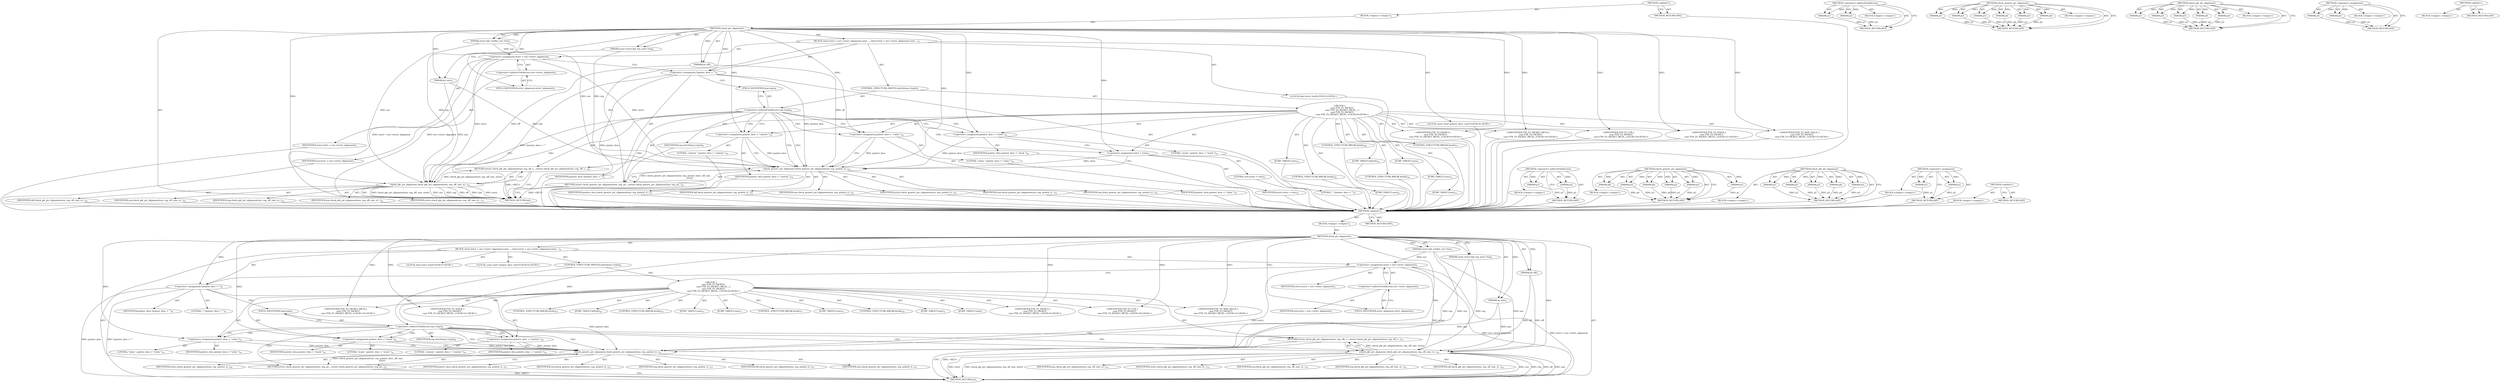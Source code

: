 digraph "&lt;global&gt;" {
vulnerable_6 [label=<(METHOD,&lt;global&gt;)<SUB>1</SUB>>];
vulnerable_7 [label=<(BLOCK,&lt;empty&gt;,&lt;empty&gt;)<SUB>1</SUB>>];
vulnerable_8 [label=<(METHOD,check_ptr_alignment)<SUB>1</SUB>>];
vulnerable_9 [label=<(PARAM,struct bpf_verifier_env *env)<SUB>1</SUB>>];
vulnerable_10 [label=<(PARAM,const struct bpf_reg_state *reg)<SUB>2</SUB>>];
vulnerable_11 [label=<(PARAM,int off)<SUB>3</SUB>>];
vulnerable_12 [label=<(PARAM,int size)<SUB>3</SUB>>];
vulnerable_13 [label=<(BLOCK,{
	bool strict = env-&gt;strict_alignment;
	const ...,{
	bool strict = env-&gt;strict_alignment;
	const ...)<SUB>4</SUB>>];
vulnerable_14 [label="<(LOCAL,bool strict: bool)<SUB>5</SUB>>"];
vulnerable_15 [label=<(&lt;operator&gt;.assignment,strict = env-&gt;strict_alignment)<SUB>5</SUB>>];
vulnerable_16 [label=<(IDENTIFIER,strict,strict = env-&gt;strict_alignment)<SUB>5</SUB>>];
vulnerable_17 [label=<(&lt;operator&gt;.indirectFieldAccess,env-&gt;strict_alignment)<SUB>5</SUB>>];
vulnerable_18 [label=<(IDENTIFIER,env,strict = env-&gt;strict_alignment)<SUB>5</SUB>>];
vulnerable_19 [label=<(FIELD_IDENTIFIER,strict_alignment,strict_alignment)<SUB>5</SUB>>];
vulnerable_20 [label="<(LOCAL,const char* pointer_desc: char*)<SUB>6</SUB>>"];
vulnerable_21 [label=<(&lt;operator&gt;.assignment,*pointer_desc = &quot;&quot;)<SUB>6</SUB>>];
vulnerable_22 [label=<(IDENTIFIER,pointer_desc,*pointer_desc = &quot;&quot;)<SUB>6</SUB>>];
vulnerable_23 [label=<(LITERAL,&quot;&quot;,*pointer_desc = &quot;&quot;)<SUB>6</SUB>>];
vulnerable_24 [label=<(CONTROL_STRUCTURE,SWITCH,switch(reg-&gt;type))<SUB>8</SUB>>];
vulnerable_25 [label=<(&lt;operator&gt;.indirectFieldAccess,reg-&gt;type)<SUB>8</SUB>>];
vulnerable_26 [label=<(IDENTIFIER,reg,switch(reg-&gt;type))<SUB>8</SUB>>];
vulnerable_27 [label=<(FIELD_IDENTIFIER,type,type)<SUB>8</SUB>>];
vulnerable_28 [label="<(BLOCK,{
	case PTR_TO_PACKET:
	case PTR_TO_PACKET_META...,{
	case PTR_TO_PACKET:
	case PTR_TO_PACKET_META...)<SUB>8</SUB>>"];
vulnerable_29 [label=<(JUMP_TARGET,case)<SUB>9</SUB>>];
vulnerable_30 [label="<(IDENTIFIER,PTR_TO_PACKET,{
	case PTR_TO_PACKET:
	case PTR_TO_PACKET_META...)<SUB>9</SUB>>"];
vulnerable_31 [label=<(JUMP_TARGET,case)<SUB>10</SUB>>];
vulnerable_32 [label="<(IDENTIFIER,PTR_TO_PACKET_META,{
	case PTR_TO_PACKET:
	case PTR_TO_PACKET_META...)<SUB>10</SUB>>"];
vulnerable_33 [label=<(RETURN,return check_pkt_ptr_alignment(env, reg, off, s...,return check_pkt_ptr_alignment(env, reg, off, s...)<SUB>14</SUB>>];
vulnerable_34 [label=<(check_pkt_ptr_alignment,check_pkt_ptr_alignment(env, reg, off, size, st...)<SUB>14</SUB>>];
vulnerable_35 [label=<(IDENTIFIER,env,check_pkt_ptr_alignment(env, reg, off, size, st...)<SUB>14</SUB>>];
vulnerable_36 [label=<(IDENTIFIER,reg,check_pkt_ptr_alignment(env, reg, off, size, st...)<SUB>14</SUB>>];
vulnerable_37 [label=<(IDENTIFIER,off,check_pkt_ptr_alignment(env, reg, off, size, st...)<SUB>14</SUB>>];
vulnerable_38 [label=<(IDENTIFIER,size,check_pkt_ptr_alignment(env, reg, off, size, st...)<SUB>14</SUB>>];
vulnerable_39 [label=<(IDENTIFIER,strict,check_pkt_ptr_alignment(env, reg, off, size, st...)<SUB>14</SUB>>];
vulnerable_40 [label=<(JUMP_TARGET,case)<SUB>15</SUB>>];
vulnerable_41 [label="<(IDENTIFIER,PTR_TO_MAP_VALUE,{
	case PTR_TO_PACKET:
	case PTR_TO_PACKET_META...)<SUB>15</SUB>>"];
vulnerable_42 [label=<(&lt;operator&gt;.assignment,pointer_desc = &quot;value &quot;)<SUB>16</SUB>>];
vulnerable_43 [label=<(IDENTIFIER,pointer_desc,pointer_desc = &quot;value &quot;)<SUB>16</SUB>>];
vulnerable_44 [label=<(LITERAL,&quot;value &quot;,pointer_desc = &quot;value &quot;)<SUB>16</SUB>>];
vulnerable_45 [label=<(CONTROL_STRUCTURE,BREAK,break;)<SUB>17</SUB>>];
vulnerable_46 [label=<(JUMP_TARGET,case)<SUB>18</SUB>>];
vulnerable_47 [label="<(IDENTIFIER,PTR_TO_CTX,{
	case PTR_TO_PACKET:
	case PTR_TO_PACKET_META...)<SUB>18</SUB>>"];
vulnerable_48 [label=<(&lt;operator&gt;.assignment,pointer_desc = &quot;context &quot;)<SUB>19</SUB>>];
vulnerable_49 [label=<(IDENTIFIER,pointer_desc,pointer_desc = &quot;context &quot;)<SUB>19</SUB>>];
vulnerable_50 [label=<(LITERAL,&quot;context &quot;,pointer_desc = &quot;context &quot;)<SUB>19</SUB>>];
vulnerable_51 [label=<(CONTROL_STRUCTURE,BREAK,break;)<SUB>20</SUB>>];
vulnerable_52 [label=<(JUMP_TARGET,case)<SUB>21</SUB>>];
vulnerable_53 [label="<(IDENTIFIER,PTR_TO_STACK,{
	case PTR_TO_PACKET:
	case PTR_TO_PACKET_META...)<SUB>21</SUB>>"];
vulnerable_54 [label=<(&lt;operator&gt;.assignment,pointer_desc = &quot;stack &quot;)<SUB>22</SUB>>];
vulnerable_55 [label=<(IDENTIFIER,pointer_desc,pointer_desc = &quot;stack &quot;)<SUB>22</SUB>>];
vulnerable_56 [label=<(LITERAL,&quot;stack &quot;,pointer_desc = &quot;stack &quot;)<SUB>22</SUB>>];
vulnerable_57 [label=<(CONTROL_STRUCTURE,BREAK,break;)<SUB>23</SUB>>];
vulnerable_58 [label=<(JUMP_TARGET,default)<SUB>24</SUB>>];
vulnerable_59 [label=<(CONTROL_STRUCTURE,BREAK,break;)<SUB>25</SUB>>];
vulnerable_60 [label=<(RETURN,return check_generic_ptr_alignment(env, reg, po...,return check_generic_ptr_alignment(env, reg, po...)<SUB>27</SUB>>];
vulnerable_61 [label=<(check_generic_ptr_alignment,check_generic_ptr_alignment(env, reg, pointer_d...)<SUB>27</SUB>>];
vulnerable_62 [label=<(IDENTIFIER,env,check_generic_ptr_alignment(env, reg, pointer_d...)<SUB>27</SUB>>];
vulnerable_63 [label=<(IDENTIFIER,reg,check_generic_ptr_alignment(env, reg, pointer_d...)<SUB>27</SUB>>];
vulnerable_64 [label=<(IDENTIFIER,pointer_desc,check_generic_ptr_alignment(env, reg, pointer_d...)<SUB>27</SUB>>];
vulnerable_65 [label=<(IDENTIFIER,off,check_generic_ptr_alignment(env, reg, pointer_d...)<SUB>27</SUB>>];
vulnerable_66 [label=<(IDENTIFIER,size,check_generic_ptr_alignment(env, reg, pointer_d...)<SUB>27</SUB>>];
vulnerable_67 [label=<(IDENTIFIER,strict,check_generic_ptr_alignment(env, reg, pointer_d...)<SUB>28</SUB>>];
vulnerable_68 [label=<(METHOD_RETURN,int)<SUB>1</SUB>>];
vulnerable_70 [label=<(METHOD_RETURN,ANY)<SUB>1</SUB>>];
vulnerable_104 [label=<(METHOD,&lt;operator&gt;.indirectFieldAccess)>];
vulnerable_105 [label=<(PARAM,p1)>];
vulnerable_106 [label=<(PARAM,p2)>];
vulnerable_107 [label=<(BLOCK,&lt;empty&gt;,&lt;empty&gt;)>];
vulnerable_108 [label=<(METHOD_RETURN,ANY)>];
vulnerable_117 [label=<(METHOD,check_generic_ptr_alignment)>];
vulnerable_118 [label=<(PARAM,p1)>];
vulnerable_119 [label=<(PARAM,p2)>];
vulnerable_120 [label=<(PARAM,p3)>];
vulnerable_121 [label=<(PARAM,p4)>];
vulnerable_122 [label=<(PARAM,p5)>];
vulnerable_123 [label=<(PARAM,p6)>];
vulnerable_124 [label=<(BLOCK,&lt;empty&gt;,&lt;empty&gt;)>];
vulnerable_125 [label=<(METHOD_RETURN,ANY)>];
vulnerable_109 [label=<(METHOD,check_pkt_ptr_alignment)>];
vulnerable_110 [label=<(PARAM,p1)>];
vulnerable_111 [label=<(PARAM,p2)>];
vulnerable_112 [label=<(PARAM,p3)>];
vulnerable_113 [label=<(PARAM,p4)>];
vulnerable_114 [label=<(PARAM,p5)>];
vulnerable_115 [label=<(BLOCK,&lt;empty&gt;,&lt;empty&gt;)>];
vulnerable_116 [label=<(METHOD_RETURN,ANY)>];
vulnerable_99 [label=<(METHOD,&lt;operator&gt;.assignment)>];
vulnerable_100 [label=<(PARAM,p1)>];
vulnerable_101 [label=<(PARAM,p2)>];
vulnerable_102 [label=<(BLOCK,&lt;empty&gt;,&lt;empty&gt;)>];
vulnerable_103 [label=<(METHOD_RETURN,ANY)>];
vulnerable_93 [label=<(METHOD,&lt;global&gt;)<SUB>1</SUB>>];
vulnerable_94 [label=<(BLOCK,&lt;empty&gt;,&lt;empty&gt;)>];
vulnerable_95 [label=<(METHOD_RETURN,ANY)>];
fixed_6 [label=<(METHOD,&lt;global&gt;)<SUB>1</SUB>>];
fixed_7 [label=<(BLOCK,&lt;empty&gt;,&lt;empty&gt;)<SUB>1</SUB>>];
fixed_8 [label=<(METHOD,check_ptr_alignment)<SUB>1</SUB>>];
fixed_9 [label=<(PARAM,struct bpf_verifier_env *env)<SUB>1</SUB>>];
fixed_10 [label=<(PARAM,const struct bpf_reg_state *reg)<SUB>2</SUB>>];
fixed_11 [label=<(PARAM,int off)<SUB>3</SUB>>];
fixed_12 [label=<(PARAM,int size)<SUB>3</SUB>>];
fixed_13 [label=<(BLOCK,{
	bool strict = env-&gt;strict_alignment;
	const ...,{
	bool strict = env-&gt;strict_alignment;
	const ...)<SUB>4</SUB>>];
fixed_14 [label="<(LOCAL,bool strict: bool)<SUB>5</SUB>>"];
fixed_15 [label=<(&lt;operator&gt;.assignment,strict = env-&gt;strict_alignment)<SUB>5</SUB>>];
fixed_16 [label=<(IDENTIFIER,strict,strict = env-&gt;strict_alignment)<SUB>5</SUB>>];
fixed_17 [label=<(&lt;operator&gt;.indirectFieldAccess,env-&gt;strict_alignment)<SUB>5</SUB>>];
fixed_18 [label=<(IDENTIFIER,env,strict = env-&gt;strict_alignment)<SUB>5</SUB>>];
fixed_19 [label=<(FIELD_IDENTIFIER,strict_alignment,strict_alignment)<SUB>5</SUB>>];
fixed_20 [label="<(LOCAL,const char* pointer_desc: char*)<SUB>6</SUB>>"];
fixed_21 [label=<(&lt;operator&gt;.assignment,*pointer_desc = &quot;&quot;)<SUB>6</SUB>>];
fixed_22 [label=<(IDENTIFIER,pointer_desc,*pointer_desc = &quot;&quot;)<SUB>6</SUB>>];
fixed_23 [label=<(LITERAL,&quot;&quot;,*pointer_desc = &quot;&quot;)<SUB>6</SUB>>];
fixed_24 [label=<(CONTROL_STRUCTURE,SWITCH,switch(reg-&gt;type))<SUB>8</SUB>>];
fixed_25 [label=<(&lt;operator&gt;.indirectFieldAccess,reg-&gt;type)<SUB>8</SUB>>];
fixed_26 [label=<(IDENTIFIER,reg,switch(reg-&gt;type))<SUB>8</SUB>>];
fixed_27 [label=<(FIELD_IDENTIFIER,type,type)<SUB>8</SUB>>];
fixed_28 [label="<(BLOCK,{
	case PTR_TO_PACKET:
	case PTR_TO_PACKET_META...,{
	case PTR_TO_PACKET:
	case PTR_TO_PACKET_META...)<SUB>8</SUB>>"];
fixed_29 [label=<(JUMP_TARGET,case)<SUB>9</SUB>>];
fixed_30 [label="<(IDENTIFIER,PTR_TO_PACKET,{
	case PTR_TO_PACKET:
	case PTR_TO_PACKET_META...)<SUB>9</SUB>>"];
fixed_31 [label=<(JUMP_TARGET,case)<SUB>10</SUB>>];
fixed_32 [label="<(IDENTIFIER,PTR_TO_PACKET_META,{
	case PTR_TO_PACKET:
	case PTR_TO_PACKET_META...)<SUB>10</SUB>>"];
fixed_33 [label=<(RETURN,return check_pkt_ptr_alignment(env, reg, off, s...,return check_pkt_ptr_alignment(env, reg, off, s...)<SUB>14</SUB>>];
fixed_34 [label=<(check_pkt_ptr_alignment,check_pkt_ptr_alignment(env, reg, off, size, st...)<SUB>14</SUB>>];
fixed_35 [label=<(IDENTIFIER,env,check_pkt_ptr_alignment(env, reg, off, size, st...)<SUB>14</SUB>>];
fixed_36 [label=<(IDENTIFIER,reg,check_pkt_ptr_alignment(env, reg, off, size, st...)<SUB>14</SUB>>];
fixed_37 [label=<(IDENTIFIER,off,check_pkt_ptr_alignment(env, reg, off, size, st...)<SUB>14</SUB>>];
fixed_38 [label=<(IDENTIFIER,size,check_pkt_ptr_alignment(env, reg, off, size, st...)<SUB>14</SUB>>];
fixed_39 [label=<(IDENTIFIER,strict,check_pkt_ptr_alignment(env, reg, off, size, st...)<SUB>14</SUB>>];
fixed_40 [label=<(JUMP_TARGET,case)<SUB>15</SUB>>];
fixed_41 [label="<(IDENTIFIER,PTR_TO_MAP_VALUE,{
	case PTR_TO_PACKET:
	case PTR_TO_PACKET_META...)<SUB>15</SUB>>"];
fixed_42 [label=<(&lt;operator&gt;.assignment,pointer_desc = &quot;value &quot;)<SUB>16</SUB>>];
fixed_43 [label=<(IDENTIFIER,pointer_desc,pointer_desc = &quot;value &quot;)<SUB>16</SUB>>];
fixed_44 [label=<(LITERAL,&quot;value &quot;,pointer_desc = &quot;value &quot;)<SUB>16</SUB>>];
fixed_45 [label=<(CONTROL_STRUCTURE,BREAK,break;)<SUB>17</SUB>>];
fixed_46 [label=<(JUMP_TARGET,case)<SUB>18</SUB>>];
fixed_47 [label="<(IDENTIFIER,PTR_TO_CTX,{
	case PTR_TO_PACKET:
	case PTR_TO_PACKET_META...)<SUB>18</SUB>>"];
fixed_48 [label=<(&lt;operator&gt;.assignment,pointer_desc = &quot;context &quot;)<SUB>19</SUB>>];
fixed_49 [label=<(IDENTIFIER,pointer_desc,pointer_desc = &quot;context &quot;)<SUB>19</SUB>>];
fixed_50 [label=<(LITERAL,&quot;context &quot;,pointer_desc = &quot;context &quot;)<SUB>19</SUB>>];
fixed_51 [label=<(CONTROL_STRUCTURE,BREAK,break;)<SUB>20</SUB>>];
fixed_52 [label=<(JUMP_TARGET,case)<SUB>21</SUB>>];
fixed_53 [label="<(IDENTIFIER,PTR_TO_STACK,{
	case PTR_TO_PACKET:
	case PTR_TO_PACKET_META...)<SUB>21</SUB>>"];
fixed_54 [label=<(&lt;operator&gt;.assignment,pointer_desc = &quot;stack &quot;)<SUB>22</SUB>>];
fixed_55 [label=<(IDENTIFIER,pointer_desc,pointer_desc = &quot;stack &quot;)<SUB>22</SUB>>];
fixed_56 [label=<(LITERAL,&quot;stack &quot;,pointer_desc = &quot;stack &quot;)<SUB>22</SUB>>];
fixed_57 [label=<(&lt;operator&gt;.assignment,strict = true)<SUB>27</SUB>>];
fixed_58 [label=<(IDENTIFIER,strict,strict = true)<SUB>27</SUB>>];
fixed_59 [label=<(LITERAL,true,strict = true)<SUB>27</SUB>>];
fixed_60 [label=<(CONTROL_STRUCTURE,BREAK,break;)<SUB>28</SUB>>];
fixed_61 [label=<(JUMP_TARGET,default)<SUB>29</SUB>>];
fixed_62 [label=<(CONTROL_STRUCTURE,BREAK,break;)<SUB>30</SUB>>];
fixed_63 [label=<(RETURN,return check_generic_ptr_alignment(env, reg, po...,return check_generic_ptr_alignment(env, reg, po...)<SUB>32</SUB>>];
fixed_64 [label=<(check_generic_ptr_alignment,check_generic_ptr_alignment(env, reg, pointer_d...)<SUB>32</SUB>>];
fixed_65 [label=<(IDENTIFIER,env,check_generic_ptr_alignment(env, reg, pointer_d...)<SUB>32</SUB>>];
fixed_66 [label=<(IDENTIFIER,reg,check_generic_ptr_alignment(env, reg, pointer_d...)<SUB>32</SUB>>];
fixed_67 [label=<(IDENTIFIER,pointer_desc,check_generic_ptr_alignment(env, reg, pointer_d...)<SUB>32</SUB>>];
fixed_68 [label=<(IDENTIFIER,off,check_generic_ptr_alignment(env, reg, pointer_d...)<SUB>32</SUB>>];
fixed_69 [label=<(IDENTIFIER,size,check_generic_ptr_alignment(env, reg, pointer_d...)<SUB>32</SUB>>];
fixed_70 [label=<(IDENTIFIER,strict,check_generic_ptr_alignment(env, reg, pointer_d...)<SUB>33</SUB>>];
fixed_71 [label=<(METHOD_RETURN,int)<SUB>1</SUB>>];
fixed_73 [label=<(METHOD_RETURN,ANY)<SUB>1</SUB>>];
fixed_107 [label=<(METHOD,&lt;operator&gt;.indirectFieldAccess)>];
fixed_108 [label=<(PARAM,p1)>];
fixed_109 [label=<(PARAM,p2)>];
fixed_110 [label=<(BLOCK,&lt;empty&gt;,&lt;empty&gt;)>];
fixed_111 [label=<(METHOD_RETURN,ANY)>];
fixed_120 [label=<(METHOD,check_generic_ptr_alignment)>];
fixed_121 [label=<(PARAM,p1)>];
fixed_122 [label=<(PARAM,p2)>];
fixed_123 [label=<(PARAM,p3)>];
fixed_124 [label=<(PARAM,p4)>];
fixed_125 [label=<(PARAM,p5)>];
fixed_126 [label=<(PARAM,p6)>];
fixed_127 [label=<(BLOCK,&lt;empty&gt;,&lt;empty&gt;)>];
fixed_128 [label=<(METHOD_RETURN,ANY)>];
fixed_112 [label=<(METHOD,check_pkt_ptr_alignment)>];
fixed_113 [label=<(PARAM,p1)>];
fixed_114 [label=<(PARAM,p2)>];
fixed_115 [label=<(PARAM,p3)>];
fixed_116 [label=<(PARAM,p4)>];
fixed_117 [label=<(PARAM,p5)>];
fixed_118 [label=<(BLOCK,&lt;empty&gt;,&lt;empty&gt;)>];
fixed_119 [label=<(METHOD_RETURN,ANY)>];
fixed_102 [label=<(METHOD,&lt;operator&gt;.assignment)>];
fixed_103 [label=<(PARAM,p1)>];
fixed_104 [label=<(PARAM,p2)>];
fixed_105 [label=<(BLOCK,&lt;empty&gt;,&lt;empty&gt;)>];
fixed_106 [label=<(METHOD_RETURN,ANY)>];
fixed_96 [label=<(METHOD,&lt;global&gt;)<SUB>1</SUB>>];
fixed_97 [label=<(BLOCK,&lt;empty&gt;,&lt;empty&gt;)>];
fixed_98 [label=<(METHOD_RETURN,ANY)>];
vulnerable_6 -> vulnerable_7  [key=0, label="AST: "];
vulnerable_6 -> vulnerable_70  [key=0, label="AST: "];
vulnerable_6 -> vulnerable_70  [key=1, label="CFG: "];
vulnerable_7 -> vulnerable_8  [key=0, label="AST: "];
vulnerable_8 -> vulnerable_9  [key=0, label="AST: "];
vulnerable_8 -> vulnerable_9  [key=1, label="DDG: "];
vulnerable_8 -> vulnerable_10  [key=0, label="AST: "];
vulnerable_8 -> vulnerable_10  [key=1, label="DDG: "];
vulnerable_8 -> vulnerable_11  [key=0, label="AST: "];
vulnerable_8 -> vulnerable_11  [key=1, label="DDG: "];
vulnerable_8 -> vulnerable_12  [key=0, label="AST: "];
vulnerable_8 -> vulnerable_12  [key=1, label="DDG: "];
vulnerable_8 -> vulnerable_13  [key=0, label="AST: "];
vulnerable_8 -> vulnerable_68  [key=0, label="AST: "];
vulnerable_8 -> vulnerable_19  [key=0, label="CFG: "];
vulnerable_8 -> vulnerable_21  [key=0, label="DDG: "];
vulnerable_8 -> vulnerable_30  [key=0, label="DDG: "];
vulnerable_8 -> vulnerable_32  [key=0, label="DDG: "];
vulnerable_8 -> vulnerable_41  [key=0, label="DDG: "];
vulnerable_8 -> vulnerable_42  [key=0, label="DDG: "];
vulnerable_8 -> vulnerable_47  [key=0, label="DDG: "];
vulnerable_8 -> vulnerable_48  [key=0, label="DDG: "];
vulnerable_8 -> vulnerable_53  [key=0, label="DDG: "];
vulnerable_8 -> vulnerable_54  [key=0, label="DDG: "];
vulnerable_8 -> vulnerable_61  [key=0, label="DDG: "];
vulnerable_8 -> vulnerable_34  [key=0, label="DDG: "];
vulnerable_9 -> vulnerable_15  [key=0, label="DDG: env"];
vulnerable_9 -> vulnerable_61  [key=0, label="DDG: env"];
vulnerable_9 -> vulnerable_34  [key=0, label="DDG: env"];
vulnerable_10 -> vulnerable_61  [key=0, label="DDG: reg"];
vulnerable_10 -> vulnerable_34  [key=0, label="DDG: reg"];
vulnerable_11 -> vulnerable_61  [key=0, label="DDG: off"];
vulnerable_11 -> vulnerable_34  [key=0, label="DDG: off"];
vulnerable_12 -> vulnerable_61  [key=0, label="DDG: size"];
vulnerable_12 -> vulnerable_34  [key=0, label="DDG: size"];
vulnerable_13 -> vulnerable_14  [key=0, label="AST: "];
vulnerable_13 -> vulnerable_15  [key=0, label="AST: "];
vulnerable_13 -> vulnerable_20  [key=0, label="AST: "];
vulnerable_13 -> vulnerable_21  [key=0, label="AST: "];
vulnerable_13 -> vulnerable_24  [key=0, label="AST: "];
vulnerable_13 -> vulnerable_60  [key=0, label="AST: "];
vulnerable_15 -> vulnerable_16  [key=0, label="AST: "];
vulnerable_15 -> vulnerable_17  [key=0, label="AST: "];
vulnerable_15 -> vulnerable_21  [key=0, label="CFG: "];
vulnerable_15 -> vulnerable_68  [key=0, label="DDG: env-&gt;strict_alignment"];
vulnerable_15 -> vulnerable_68  [key=1, label="DDG: strict = env-&gt;strict_alignment"];
vulnerable_15 -> vulnerable_61  [key=0, label="DDG: strict"];
vulnerable_15 -> vulnerable_34  [key=0, label="DDG: strict"];
vulnerable_17 -> vulnerable_18  [key=0, label="AST: "];
vulnerable_17 -> vulnerable_19  [key=0, label="AST: "];
vulnerable_17 -> vulnerable_15  [key=0, label="CFG: "];
vulnerable_19 -> vulnerable_17  [key=0, label="CFG: "];
vulnerable_21 -> vulnerable_22  [key=0, label="AST: "];
vulnerable_21 -> vulnerable_23  [key=0, label="AST: "];
vulnerable_21 -> vulnerable_27  [key=0, label="CFG: "];
vulnerable_21 -> vulnerable_68  [key=0, label="DDG: pointer_desc"];
vulnerable_21 -> vulnerable_68  [key=1, label="DDG: *pointer_desc = &quot;&quot;"];
vulnerable_21 -> vulnerable_61  [key=0, label="DDG: pointer_desc"];
vulnerable_24 -> vulnerable_25  [key=0, label="AST: "];
vulnerable_24 -> vulnerable_28  [key=0, label="AST: "];
vulnerable_25 -> vulnerable_26  [key=0, label="AST: "];
vulnerable_25 -> vulnerable_27  [key=0, label="AST: "];
vulnerable_25 -> vulnerable_34  [key=0, label="CFG: "];
vulnerable_25 -> vulnerable_34  [key=1, label="CDG: "];
vulnerable_25 -> vulnerable_42  [key=0, label="CFG: "];
vulnerable_25 -> vulnerable_42  [key=1, label="CDG: "];
vulnerable_25 -> vulnerable_48  [key=0, label="CFG: "];
vulnerable_25 -> vulnerable_48  [key=1, label="CDG: "];
vulnerable_25 -> vulnerable_54  [key=0, label="CFG: "];
vulnerable_25 -> vulnerable_54  [key=1, label="CDG: "];
vulnerable_25 -> vulnerable_61  [key=0, label="CFG: "];
vulnerable_25 -> vulnerable_61  [key=1, label="CDG: "];
vulnerable_25 -> vulnerable_60  [key=0, label="CDG: "];
vulnerable_25 -> vulnerable_33  [key=0, label="CDG: "];
vulnerable_27 -> vulnerable_25  [key=0, label="CFG: "];
vulnerable_28 -> vulnerable_29  [key=0, label="AST: "];
vulnerable_28 -> vulnerable_30  [key=0, label="AST: "];
vulnerable_28 -> vulnerable_31  [key=0, label="AST: "];
vulnerable_28 -> vulnerable_32  [key=0, label="AST: "];
vulnerable_28 -> vulnerable_33  [key=0, label="AST: "];
vulnerable_28 -> vulnerable_40  [key=0, label="AST: "];
vulnerable_28 -> vulnerable_41  [key=0, label="AST: "];
vulnerable_28 -> vulnerable_42  [key=0, label="AST: "];
vulnerable_28 -> vulnerable_45  [key=0, label="AST: "];
vulnerable_28 -> vulnerable_46  [key=0, label="AST: "];
vulnerable_28 -> vulnerable_47  [key=0, label="AST: "];
vulnerable_28 -> vulnerable_48  [key=0, label="AST: "];
vulnerable_28 -> vulnerable_51  [key=0, label="AST: "];
vulnerable_28 -> vulnerable_52  [key=0, label="AST: "];
vulnerable_28 -> vulnerable_53  [key=0, label="AST: "];
vulnerable_28 -> vulnerable_54  [key=0, label="AST: "];
vulnerable_28 -> vulnerable_57  [key=0, label="AST: "];
vulnerable_28 -> vulnerable_58  [key=0, label="AST: "];
vulnerable_28 -> vulnerable_59  [key=0, label="AST: "];
vulnerable_33 -> vulnerable_34  [key=0, label="AST: "];
vulnerable_33 -> vulnerable_68  [key=0, label="CFG: "];
vulnerable_33 -> vulnerable_68  [key=1, label="DDG: &lt;RET&gt;"];
vulnerable_34 -> vulnerable_35  [key=0, label="AST: "];
vulnerable_34 -> vulnerable_36  [key=0, label="AST: "];
vulnerable_34 -> vulnerable_37  [key=0, label="AST: "];
vulnerable_34 -> vulnerable_38  [key=0, label="AST: "];
vulnerable_34 -> vulnerable_39  [key=0, label="AST: "];
vulnerable_34 -> vulnerable_33  [key=0, label="CFG: "];
vulnerable_34 -> vulnerable_33  [key=1, label="DDG: check_pkt_ptr_alignment(env, reg, off, size, strict)"];
vulnerable_34 -> vulnerable_68  [key=0, label="DDG: env"];
vulnerable_34 -> vulnerable_68  [key=1, label="DDG: reg"];
vulnerable_34 -> vulnerable_68  [key=2, label="DDG: off"];
vulnerable_34 -> vulnerable_68  [key=3, label="DDG: size"];
vulnerable_34 -> vulnerable_68  [key=4, label="DDG: strict"];
vulnerable_34 -> vulnerable_68  [key=5, label="DDG: check_pkt_ptr_alignment(env, reg, off, size, strict)"];
vulnerable_42 -> vulnerable_43  [key=0, label="AST: "];
vulnerable_42 -> vulnerable_44  [key=0, label="AST: "];
vulnerable_42 -> vulnerable_61  [key=0, label="CFG: "];
vulnerable_42 -> vulnerable_61  [key=1, label="DDG: pointer_desc"];
vulnerable_48 -> vulnerable_49  [key=0, label="AST: "];
vulnerable_48 -> vulnerable_50  [key=0, label="AST: "];
vulnerable_48 -> vulnerable_61  [key=0, label="CFG: "];
vulnerable_48 -> vulnerable_61  [key=1, label="DDG: pointer_desc"];
vulnerable_54 -> vulnerable_55  [key=0, label="AST: "];
vulnerable_54 -> vulnerable_56  [key=0, label="AST: "];
vulnerable_54 -> vulnerable_61  [key=0, label="CFG: "];
vulnerable_54 -> vulnerable_61  [key=1, label="DDG: pointer_desc"];
vulnerable_60 -> vulnerable_61  [key=0, label="AST: "];
vulnerable_60 -> vulnerable_68  [key=0, label="CFG: "];
vulnerable_60 -> vulnerable_68  [key=1, label="DDG: &lt;RET&gt;"];
vulnerable_61 -> vulnerable_62  [key=0, label="AST: "];
vulnerable_61 -> vulnerable_63  [key=0, label="AST: "];
vulnerable_61 -> vulnerable_64  [key=0, label="AST: "];
vulnerable_61 -> vulnerable_65  [key=0, label="AST: "];
vulnerable_61 -> vulnerable_66  [key=0, label="AST: "];
vulnerable_61 -> vulnerable_67  [key=0, label="AST: "];
vulnerable_61 -> vulnerable_60  [key=0, label="CFG: "];
vulnerable_61 -> vulnerable_60  [key=1, label="DDG: check_generic_ptr_alignment(env, reg, pointer_desc, off, size,
					   strict)"];
vulnerable_104 -> vulnerable_105  [key=0, label="AST: "];
vulnerable_104 -> vulnerable_105  [key=1, label="DDG: "];
vulnerable_104 -> vulnerable_107  [key=0, label="AST: "];
vulnerable_104 -> vulnerable_106  [key=0, label="AST: "];
vulnerable_104 -> vulnerable_106  [key=1, label="DDG: "];
vulnerable_104 -> vulnerable_108  [key=0, label="AST: "];
vulnerable_104 -> vulnerable_108  [key=1, label="CFG: "];
vulnerable_105 -> vulnerable_108  [key=0, label="DDG: p1"];
vulnerable_106 -> vulnerable_108  [key=0, label="DDG: p2"];
vulnerable_117 -> vulnerable_118  [key=0, label="AST: "];
vulnerable_117 -> vulnerable_118  [key=1, label="DDG: "];
vulnerable_117 -> vulnerable_124  [key=0, label="AST: "];
vulnerable_117 -> vulnerable_119  [key=0, label="AST: "];
vulnerable_117 -> vulnerable_119  [key=1, label="DDG: "];
vulnerable_117 -> vulnerable_125  [key=0, label="AST: "];
vulnerable_117 -> vulnerable_125  [key=1, label="CFG: "];
vulnerable_117 -> vulnerable_120  [key=0, label="AST: "];
vulnerable_117 -> vulnerable_120  [key=1, label="DDG: "];
vulnerable_117 -> vulnerable_121  [key=0, label="AST: "];
vulnerable_117 -> vulnerable_121  [key=1, label="DDG: "];
vulnerable_117 -> vulnerable_122  [key=0, label="AST: "];
vulnerable_117 -> vulnerable_122  [key=1, label="DDG: "];
vulnerable_117 -> vulnerable_123  [key=0, label="AST: "];
vulnerable_117 -> vulnerable_123  [key=1, label="DDG: "];
vulnerable_118 -> vulnerable_125  [key=0, label="DDG: p1"];
vulnerable_119 -> vulnerable_125  [key=0, label="DDG: p2"];
vulnerable_120 -> vulnerable_125  [key=0, label="DDG: p3"];
vulnerable_121 -> vulnerable_125  [key=0, label="DDG: p4"];
vulnerable_122 -> vulnerable_125  [key=0, label="DDG: p5"];
vulnerable_123 -> vulnerable_125  [key=0, label="DDG: p6"];
vulnerable_109 -> vulnerable_110  [key=0, label="AST: "];
vulnerable_109 -> vulnerable_110  [key=1, label="DDG: "];
vulnerable_109 -> vulnerable_115  [key=0, label="AST: "];
vulnerable_109 -> vulnerable_111  [key=0, label="AST: "];
vulnerable_109 -> vulnerable_111  [key=1, label="DDG: "];
vulnerable_109 -> vulnerable_116  [key=0, label="AST: "];
vulnerable_109 -> vulnerable_116  [key=1, label="CFG: "];
vulnerable_109 -> vulnerable_112  [key=0, label="AST: "];
vulnerable_109 -> vulnerable_112  [key=1, label="DDG: "];
vulnerable_109 -> vulnerable_113  [key=0, label="AST: "];
vulnerable_109 -> vulnerable_113  [key=1, label="DDG: "];
vulnerable_109 -> vulnerable_114  [key=0, label="AST: "];
vulnerable_109 -> vulnerable_114  [key=1, label="DDG: "];
vulnerable_110 -> vulnerable_116  [key=0, label="DDG: p1"];
vulnerable_111 -> vulnerable_116  [key=0, label="DDG: p2"];
vulnerable_112 -> vulnerable_116  [key=0, label="DDG: p3"];
vulnerable_113 -> vulnerable_116  [key=0, label="DDG: p4"];
vulnerable_114 -> vulnerable_116  [key=0, label="DDG: p5"];
vulnerable_99 -> vulnerable_100  [key=0, label="AST: "];
vulnerable_99 -> vulnerable_100  [key=1, label="DDG: "];
vulnerable_99 -> vulnerable_102  [key=0, label="AST: "];
vulnerable_99 -> vulnerable_101  [key=0, label="AST: "];
vulnerable_99 -> vulnerable_101  [key=1, label="DDG: "];
vulnerable_99 -> vulnerable_103  [key=0, label="AST: "];
vulnerable_99 -> vulnerable_103  [key=1, label="CFG: "];
vulnerable_100 -> vulnerable_103  [key=0, label="DDG: p1"];
vulnerable_101 -> vulnerable_103  [key=0, label="DDG: p2"];
vulnerable_93 -> vulnerable_94  [key=0, label="AST: "];
vulnerable_93 -> vulnerable_95  [key=0, label="AST: "];
vulnerable_93 -> vulnerable_95  [key=1, label="CFG: "];
fixed_6 -> fixed_7  [key=0, label="AST: "];
fixed_6 -> fixed_73  [key=0, label="AST: "];
fixed_6 -> fixed_73  [key=1, label="CFG: "];
fixed_7 -> fixed_8  [key=0, label="AST: "];
fixed_8 -> fixed_9  [key=0, label="AST: "];
fixed_8 -> fixed_9  [key=1, label="DDG: "];
fixed_8 -> fixed_10  [key=0, label="AST: "];
fixed_8 -> fixed_10  [key=1, label="DDG: "];
fixed_8 -> fixed_11  [key=0, label="AST: "];
fixed_8 -> fixed_11  [key=1, label="DDG: "];
fixed_8 -> fixed_12  [key=0, label="AST: "];
fixed_8 -> fixed_12  [key=1, label="DDG: "];
fixed_8 -> fixed_13  [key=0, label="AST: "];
fixed_8 -> fixed_71  [key=0, label="AST: "];
fixed_8 -> fixed_19  [key=0, label="CFG: "];
fixed_8 -> fixed_21  [key=0, label="DDG: "];
fixed_8 -> fixed_30  [key=0, label="DDG: "];
fixed_8 -> fixed_32  [key=0, label="DDG: "];
fixed_8 -> fixed_41  [key=0, label="DDG: "];
fixed_8 -> fixed_42  [key=0, label="DDG: "];
fixed_8 -> fixed_47  [key=0, label="DDG: "];
fixed_8 -> fixed_48  [key=0, label="DDG: "];
fixed_8 -> fixed_53  [key=0, label="DDG: "];
fixed_8 -> fixed_54  [key=0, label="DDG: "];
fixed_8 -> fixed_57  [key=0, label="DDG: "];
fixed_8 -> fixed_64  [key=0, label="DDG: "];
fixed_8 -> fixed_34  [key=0, label="DDG: "];
fixed_9 -> fixed_15  [key=0, label="DDG: env"];
fixed_9 -> fixed_64  [key=0, label="DDG: env"];
fixed_9 -> fixed_34  [key=0, label="DDG: env"];
fixed_10 -> fixed_64  [key=0, label="DDG: reg"];
fixed_10 -> fixed_34  [key=0, label="DDG: reg"];
fixed_11 -> fixed_64  [key=0, label="DDG: off"];
fixed_11 -> fixed_34  [key=0, label="DDG: off"];
fixed_12 -> fixed_64  [key=0, label="DDG: size"];
fixed_12 -> fixed_34  [key=0, label="DDG: size"];
fixed_13 -> fixed_14  [key=0, label="AST: "];
fixed_13 -> fixed_15  [key=0, label="AST: "];
fixed_13 -> fixed_20  [key=0, label="AST: "];
fixed_13 -> fixed_21  [key=0, label="AST: "];
fixed_13 -> fixed_24  [key=0, label="AST: "];
fixed_13 -> fixed_63  [key=0, label="AST: "];
fixed_14 -> vulnerable_6  [key=0];
fixed_15 -> fixed_16  [key=0, label="AST: "];
fixed_15 -> fixed_17  [key=0, label="AST: "];
fixed_15 -> fixed_21  [key=0, label="CFG: "];
fixed_15 -> fixed_71  [key=0, label="DDG: env-&gt;strict_alignment"];
fixed_15 -> fixed_71  [key=1, label="DDG: strict = env-&gt;strict_alignment"];
fixed_15 -> fixed_64  [key=0, label="DDG: strict"];
fixed_15 -> fixed_34  [key=0, label="DDG: strict"];
fixed_16 -> vulnerable_6  [key=0];
fixed_17 -> fixed_18  [key=0, label="AST: "];
fixed_17 -> fixed_19  [key=0, label="AST: "];
fixed_17 -> fixed_15  [key=0, label="CFG: "];
fixed_18 -> vulnerable_6  [key=0];
fixed_19 -> fixed_17  [key=0, label="CFG: "];
fixed_20 -> vulnerable_6  [key=0];
fixed_21 -> fixed_22  [key=0, label="AST: "];
fixed_21 -> fixed_23  [key=0, label="AST: "];
fixed_21 -> fixed_27  [key=0, label="CFG: "];
fixed_21 -> fixed_71  [key=0, label="DDG: pointer_desc"];
fixed_21 -> fixed_71  [key=1, label="DDG: *pointer_desc = &quot;&quot;"];
fixed_21 -> fixed_64  [key=0, label="DDG: pointer_desc"];
fixed_22 -> vulnerable_6  [key=0];
fixed_23 -> vulnerable_6  [key=0];
fixed_24 -> fixed_25  [key=0, label="AST: "];
fixed_24 -> fixed_28  [key=0, label="AST: "];
fixed_25 -> fixed_26  [key=0, label="AST: "];
fixed_25 -> fixed_27  [key=0, label="AST: "];
fixed_25 -> fixed_34  [key=0, label="CFG: "];
fixed_25 -> fixed_34  [key=1, label="CDG: "];
fixed_25 -> fixed_42  [key=0, label="CFG: "];
fixed_25 -> fixed_42  [key=1, label="CDG: "];
fixed_25 -> fixed_48  [key=0, label="CFG: "];
fixed_25 -> fixed_48  [key=1, label="CDG: "];
fixed_25 -> fixed_54  [key=0, label="CFG: "];
fixed_25 -> fixed_54  [key=1, label="CDG: "];
fixed_25 -> fixed_64  [key=0, label="CFG: "];
fixed_25 -> fixed_64  [key=1, label="CDG: "];
fixed_25 -> fixed_33  [key=0, label="CDG: "];
fixed_25 -> fixed_57  [key=0, label="CDG: "];
fixed_25 -> fixed_63  [key=0, label="CDG: "];
fixed_26 -> vulnerable_6  [key=0];
fixed_27 -> fixed_25  [key=0, label="CFG: "];
fixed_28 -> fixed_29  [key=0, label="AST: "];
fixed_28 -> fixed_30  [key=0, label="AST: "];
fixed_28 -> fixed_31  [key=0, label="AST: "];
fixed_28 -> fixed_32  [key=0, label="AST: "];
fixed_28 -> fixed_33  [key=0, label="AST: "];
fixed_28 -> fixed_40  [key=0, label="AST: "];
fixed_28 -> fixed_41  [key=0, label="AST: "];
fixed_28 -> fixed_42  [key=0, label="AST: "];
fixed_28 -> fixed_45  [key=0, label="AST: "];
fixed_28 -> fixed_46  [key=0, label="AST: "];
fixed_28 -> fixed_47  [key=0, label="AST: "];
fixed_28 -> fixed_48  [key=0, label="AST: "];
fixed_28 -> fixed_51  [key=0, label="AST: "];
fixed_28 -> fixed_52  [key=0, label="AST: "];
fixed_28 -> fixed_53  [key=0, label="AST: "];
fixed_28 -> fixed_54  [key=0, label="AST: "];
fixed_28 -> fixed_57  [key=0, label="AST: "];
fixed_28 -> fixed_60  [key=0, label="AST: "];
fixed_28 -> fixed_61  [key=0, label="AST: "];
fixed_28 -> fixed_62  [key=0, label="AST: "];
fixed_29 -> vulnerable_6  [key=0];
fixed_30 -> vulnerable_6  [key=0];
fixed_31 -> vulnerable_6  [key=0];
fixed_32 -> vulnerable_6  [key=0];
fixed_33 -> fixed_34  [key=0, label="AST: "];
fixed_33 -> fixed_71  [key=0, label="CFG: "];
fixed_33 -> fixed_71  [key=1, label="DDG: &lt;RET&gt;"];
fixed_34 -> fixed_35  [key=0, label="AST: "];
fixed_34 -> fixed_36  [key=0, label="AST: "];
fixed_34 -> fixed_37  [key=0, label="AST: "];
fixed_34 -> fixed_38  [key=0, label="AST: "];
fixed_34 -> fixed_39  [key=0, label="AST: "];
fixed_34 -> fixed_33  [key=0, label="CFG: "];
fixed_34 -> fixed_33  [key=1, label="DDG: check_pkt_ptr_alignment(env, reg, off, size, strict)"];
fixed_34 -> fixed_71  [key=0, label="DDG: env"];
fixed_34 -> fixed_71  [key=1, label="DDG: reg"];
fixed_34 -> fixed_71  [key=2, label="DDG: off"];
fixed_34 -> fixed_71  [key=3, label="DDG: size"];
fixed_34 -> fixed_71  [key=4, label="DDG: strict"];
fixed_34 -> fixed_71  [key=5, label="DDG: check_pkt_ptr_alignment(env, reg, off, size, strict)"];
fixed_35 -> vulnerable_6  [key=0];
fixed_36 -> vulnerable_6  [key=0];
fixed_37 -> vulnerable_6  [key=0];
fixed_38 -> vulnerable_6  [key=0];
fixed_39 -> vulnerable_6  [key=0];
fixed_40 -> vulnerable_6  [key=0];
fixed_41 -> vulnerable_6  [key=0];
fixed_42 -> fixed_43  [key=0, label="AST: "];
fixed_42 -> fixed_44  [key=0, label="AST: "];
fixed_42 -> fixed_64  [key=0, label="CFG: "];
fixed_42 -> fixed_64  [key=1, label="DDG: pointer_desc"];
fixed_43 -> vulnerable_6  [key=0];
fixed_44 -> vulnerable_6  [key=0];
fixed_45 -> vulnerable_6  [key=0];
fixed_46 -> vulnerable_6  [key=0];
fixed_47 -> vulnerable_6  [key=0];
fixed_48 -> fixed_49  [key=0, label="AST: "];
fixed_48 -> fixed_50  [key=0, label="AST: "];
fixed_48 -> fixed_64  [key=0, label="CFG: "];
fixed_48 -> fixed_64  [key=1, label="DDG: pointer_desc"];
fixed_49 -> vulnerable_6  [key=0];
fixed_50 -> vulnerable_6  [key=0];
fixed_51 -> vulnerable_6  [key=0];
fixed_52 -> vulnerable_6  [key=0];
fixed_53 -> vulnerable_6  [key=0];
fixed_54 -> fixed_55  [key=0, label="AST: "];
fixed_54 -> fixed_56  [key=0, label="AST: "];
fixed_54 -> fixed_57  [key=0, label="CFG: "];
fixed_54 -> fixed_64  [key=0, label="DDG: pointer_desc"];
fixed_55 -> vulnerable_6  [key=0];
fixed_56 -> vulnerable_6  [key=0];
fixed_57 -> fixed_58  [key=0, label="AST: "];
fixed_57 -> fixed_59  [key=0, label="AST: "];
fixed_57 -> fixed_64  [key=0, label="CFG: "];
fixed_57 -> fixed_64  [key=1, label="DDG: strict"];
fixed_58 -> vulnerable_6  [key=0];
fixed_59 -> vulnerable_6  [key=0];
fixed_60 -> vulnerable_6  [key=0];
fixed_61 -> vulnerable_6  [key=0];
fixed_62 -> vulnerable_6  [key=0];
fixed_63 -> fixed_64  [key=0, label="AST: "];
fixed_63 -> fixed_71  [key=0, label="CFG: "];
fixed_63 -> fixed_71  [key=1, label="DDG: &lt;RET&gt;"];
fixed_64 -> fixed_65  [key=0, label="AST: "];
fixed_64 -> fixed_66  [key=0, label="AST: "];
fixed_64 -> fixed_67  [key=0, label="AST: "];
fixed_64 -> fixed_68  [key=0, label="AST: "];
fixed_64 -> fixed_69  [key=0, label="AST: "];
fixed_64 -> fixed_70  [key=0, label="AST: "];
fixed_64 -> fixed_63  [key=0, label="CFG: "];
fixed_64 -> fixed_63  [key=1, label="DDG: check_generic_ptr_alignment(env, reg, pointer_desc, off, size,
					   strict)"];
fixed_65 -> vulnerable_6  [key=0];
fixed_66 -> vulnerable_6  [key=0];
fixed_67 -> vulnerable_6  [key=0];
fixed_68 -> vulnerable_6  [key=0];
fixed_69 -> vulnerable_6  [key=0];
fixed_70 -> vulnerable_6  [key=0];
fixed_71 -> vulnerable_6  [key=0];
fixed_73 -> vulnerable_6  [key=0];
fixed_107 -> fixed_108  [key=0, label="AST: "];
fixed_107 -> fixed_108  [key=1, label="DDG: "];
fixed_107 -> fixed_110  [key=0, label="AST: "];
fixed_107 -> fixed_109  [key=0, label="AST: "];
fixed_107 -> fixed_109  [key=1, label="DDG: "];
fixed_107 -> fixed_111  [key=0, label="AST: "];
fixed_107 -> fixed_111  [key=1, label="CFG: "];
fixed_108 -> fixed_111  [key=0, label="DDG: p1"];
fixed_109 -> fixed_111  [key=0, label="DDG: p2"];
fixed_110 -> vulnerable_6  [key=0];
fixed_111 -> vulnerable_6  [key=0];
fixed_120 -> fixed_121  [key=0, label="AST: "];
fixed_120 -> fixed_121  [key=1, label="DDG: "];
fixed_120 -> fixed_127  [key=0, label="AST: "];
fixed_120 -> fixed_122  [key=0, label="AST: "];
fixed_120 -> fixed_122  [key=1, label="DDG: "];
fixed_120 -> fixed_128  [key=0, label="AST: "];
fixed_120 -> fixed_128  [key=1, label="CFG: "];
fixed_120 -> fixed_123  [key=0, label="AST: "];
fixed_120 -> fixed_123  [key=1, label="DDG: "];
fixed_120 -> fixed_124  [key=0, label="AST: "];
fixed_120 -> fixed_124  [key=1, label="DDG: "];
fixed_120 -> fixed_125  [key=0, label="AST: "];
fixed_120 -> fixed_125  [key=1, label="DDG: "];
fixed_120 -> fixed_126  [key=0, label="AST: "];
fixed_120 -> fixed_126  [key=1, label="DDG: "];
fixed_121 -> fixed_128  [key=0, label="DDG: p1"];
fixed_122 -> fixed_128  [key=0, label="DDG: p2"];
fixed_123 -> fixed_128  [key=0, label="DDG: p3"];
fixed_124 -> fixed_128  [key=0, label="DDG: p4"];
fixed_125 -> fixed_128  [key=0, label="DDG: p5"];
fixed_126 -> fixed_128  [key=0, label="DDG: p6"];
fixed_127 -> vulnerable_6  [key=0];
fixed_128 -> vulnerable_6  [key=0];
fixed_112 -> fixed_113  [key=0, label="AST: "];
fixed_112 -> fixed_113  [key=1, label="DDG: "];
fixed_112 -> fixed_118  [key=0, label="AST: "];
fixed_112 -> fixed_114  [key=0, label="AST: "];
fixed_112 -> fixed_114  [key=1, label="DDG: "];
fixed_112 -> fixed_119  [key=0, label="AST: "];
fixed_112 -> fixed_119  [key=1, label="CFG: "];
fixed_112 -> fixed_115  [key=0, label="AST: "];
fixed_112 -> fixed_115  [key=1, label="DDG: "];
fixed_112 -> fixed_116  [key=0, label="AST: "];
fixed_112 -> fixed_116  [key=1, label="DDG: "];
fixed_112 -> fixed_117  [key=0, label="AST: "];
fixed_112 -> fixed_117  [key=1, label="DDG: "];
fixed_113 -> fixed_119  [key=0, label="DDG: p1"];
fixed_114 -> fixed_119  [key=0, label="DDG: p2"];
fixed_115 -> fixed_119  [key=0, label="DDG: p3"];
fixed_116 -> fixed_119  [key=0, label="DDG: p4"];
fixed_117 -> fixed_119  [key=0, label="DDG: p5"];
fixed_118 -> vulnerable_6  [key=0];
fixed_119 -> vulnerable_6  [key=0];
fixed_102 -> fixed_103  [key=0, label="AST: "];
fixed_102 -> fixed_103  [key=1, label="DDG: "];
fixed_102 -> fixed_105  [key=0, label="AST: "];
fixed_102 -> fixed_104  [key=0, label="AST: "];
fixed_102 -> fixed_104  [key=1, label="DDG: "];
fixed_102 -> fixed_106  [key=0, label="AST: "];
fixed_102 -> fixed_106  [key=1, label="CFG: "];
fixed_103 -> fixed_106  [key=0, label="DDG: p1"];
fixed_104 -> fixed_106  [key=0, label="DDG: p2"];
fixed_105 -> vulnerable_6  [key=0];
fixed_106 -> vulnerable_6  [key=0];
fixed_96 -> fixed_97  [key=0, label="AST: "];
fixed_96 -> fixed_98  [key=0, label="AST: "];
fixed_96 -> fixed_98  [key=1, label="CFG: "];
fixed_97 -> vulnerable_6  [key=0];
fixed_98 -> vulnerable_6  [key=0];
}
